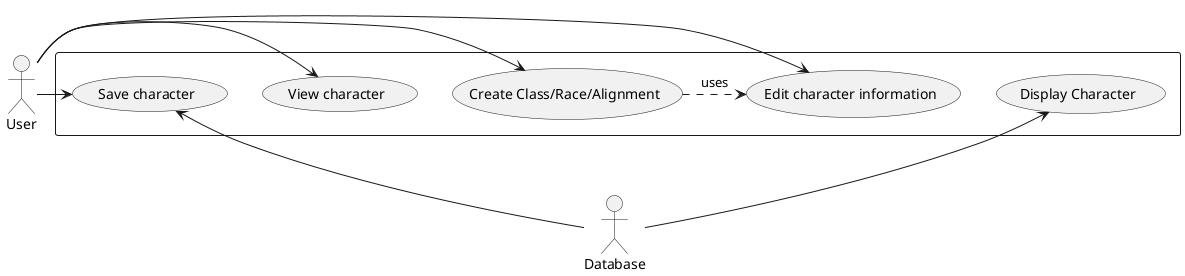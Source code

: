 @startuml
actor User
actor Database
rectangle {
User -> (View character)
User -> (Save character)
User -> (Create Class/Race/Alignment)
(Create Class/Race/Alignment) .> (Edit character information):uses
User -> (Edit character information)

Database -up-> (Display Character)
Database -up-> (Save character)
}
@enduml